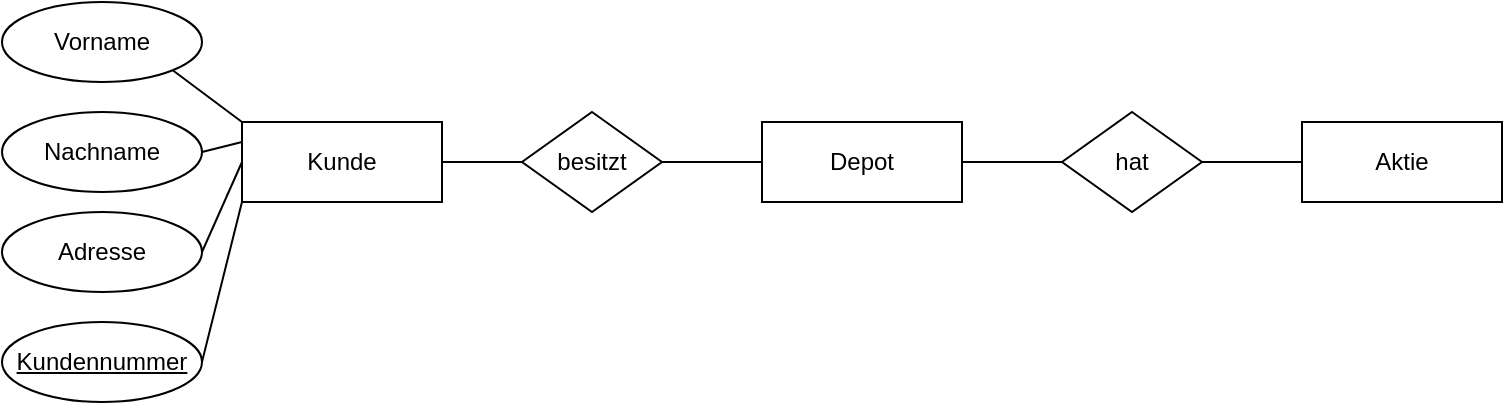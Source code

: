 <mxfile version="21.0.6" type="github">
  <diagram id="R2lEEEUBdFMjLlhIrx00" name="Page-1">
    <mxGraphModel dx="1900" dy="538" grid="1" gridSize="10" guides="1" tooltips="1" connect="1" arrows="1" fold="1" page="1" pageScale="1" pageWidth="850" pageHeight="1100" math="0" shadow="0" extFonts="Permanent Marker^https://fonts.googleapis.com/css?family=Permanent+Marker">
      <root>
        <mxCell id="0" />
        <mxCell id="1" parent="0" />
        <mxCell id="vdkHI9G7JxGMXxnDCx0F-11" style="edgeStyle=orthogonalEdgeStyle;rounded=0;orthogonalLoop=1;jettySize=auto;html=1;exitX=1;exitY=0.5;exitDx=0;exitDy=0;entryX=0;entryY=0.5;entryDx=0;entryDy=0;endArrow=none;endFill=0;" edge="1" parent="1" source="vdkHI9G7JxGMXxnDCx0F-3" target="vdkHI9G7JxGMXxnDCx0F-6">
          <mxGeometry relative="1" as="geometry" />
        </mxCell>
        <mxCell id="vdkHI9G7JxGMXxnDCx0F-3" value="Kunde" style="whiteSpace=wrap;html=1;align=center;" vertex="1" parent="1">
          <mxGeometry x="80" y="130" width="100" height="40" as="geometry" />
        </mxCell>
        <mxCell id="vdkHI9G7JxGMXxnDCx0F-4" value="Aktie" style="whiteSpace=wrap;html=1;align=center;" vertex="1" parent="1">
          <mxGeometry x="610" y="130" width="100" height="40" as="geometry" />
        </mxCell>
        <mxCell id="vdkHI9G7JxGMXxnDCx0F-13" style="edgeStyle=orthogonalEdgeStyle;rounded=0;orthogonalLoop=1;jettySize=auto;html=1;exitX=1;exitY=0.5;exitDx=0;exitDy=0;entryX=0;entryY=0.5;entryDx=0;entryDy=0;endArrow=none;endFill=0;" edge="1" parent="1" source="vdkHI9G7JxGMXxnDCx0F-5" target="vdkHI9G7JxGMXxnDCx0F-10">
          <mxGeometry relative="1" as="geometry" />
        </mxCell>
        <mxCell id="vdkHI9G7JxGMXxnDCx0F-5" value="&lt;div&gt;Depot&lt;/div&gt;" style="whiteSpace=wrap;html=1;align=center;" vertex="1" parent="1">
          <mxGeometry x="340" y="130" width="100" height="40" as="geometry" />
        </mxCell>
        <mxCell id="vdkHI9G7JxGMXxnDCx0F-12" style="edgeStyle=orthogonalEdgeStyle;rounded=0;orthogonalLoop=1;jettySize=auto;html=1;exitX=1;exitY=0.5;exitDx=0;exitDy=0;entryX=0;entryY=0.5;entryDx=0;entryDy=0;endArrow=none;endFill=0;" edge="1" parent="1" source="vdkHI9G7JxGMXxnDCx0F-6" target="vdkHI9G7JxGMXxnDCx0F-5">
          <mxGeometry relative="1" as="geometry" />
        </mxCell>
        <mxCell id="vdkHI9G7JxGMXxnDCx0F-6" value="besitzt" style="shape=rhombus;perimeter=rhombusPerimeter;whiteSpace=wrap;html=1;align=center;" vertex="1" parent="1">
          <mxGeometry x="220" y="125" width="70" height="50" as="geometry" />
        </mxCell>
        <mxCell id="vdkHI9G7JxGMXxnDCx0F-14" style="edgeStyle=orthogonalEdgeStyle;rounded=0;orthogonalLoop=1;jettySize=auto;html=1;exitX=1;exitY=0.5;exitDx=0;exitDy=0;entryX=0;entryY=0.5;entryDx=0;entryDy=0;endArrow=none;endFill=0;" edge="1" parent="1" source="vdkHI9G7JxGMXxnDCx0F-10" target="vdkHI9G7JxGMXxnDCx0F-4">
          <mxGeometry relative="1" as="geometry" />
        </mxCell>
        <mxCell id="vdkHI9G7JxGMXxnDCx0F-10" value="&lt;div&gt;hat&lt;/div&gt;" style="shape=rhombus;perimeter=rhombusPerimeter;whiteSpace=wrap;html=1;align=center;" vertex="1" parent="1">
          <mxGeometry x="490" y="125" width="70" height="50" as="geometry" />
        </mxCell>
        <mxCell id="vdkHI9G7JxGMXxnDCx0F-19" style="rounded=0;orthogonalLoop=1;jettySize=auto;html=1;exitX=1;exitY=1;exitDx=0;exitDy=0;entryX=0;entryY=0;entryDx=0;entryDy=0;endArrow=none;endFill=0;" edge="1" parent="1" source="vdkHI9G7JxGMXxnDCx0F-15" target="vdkHI9G7JxGMXxnDCx0F-3">
          <mxGeometry relative="1" as="geometry" />
        </mxCell>
        <mxCell id="vdkHI9G7JxGMXxnDCx0F-15" value="Vorname" style="ellipse;whiteSpace=wrap;html=1;align=center;" vertex="1" parent="1">
          <mxGeometry x="-40" y="70" width="100" height="40" as="geometry" />
        </mxCell>
        <mxCell id="vdkHI9G7JxGMXxnDCx0F-20" style="rounded=0;orthogonalLoop=1;jettySize=auto;html=1;exitX=1;exitY=0.5;exitDx=0;exitDy=0;entryX=0;entryY=0.25;entryDx=0;entryDy=0;endArrow=none;endFill=0;" edge="1" parent="1" source="vdkHI9G7JxGMXxnDCx0F-16" target="vdkHI9G7JxGMXxnDCx0F-3">
          <mxGeometry relative="1" as="geometry" />
        </mxCell>
        <mxCell id="vdkHI9G7JxGMXxnDCx0F-16" value="&lt;div&gt;Nachname&lt;/div&gt;" style="ellipse;whiteSpace=wrap;html=1;align=center;" vertex="1" parent="1">
          <mxGeometry x="-40" y="125" width="100" height="40" as="geometry" />
        </mxCell>
        <mxCell id="vdkHI9G7JxGMXxnDCx0F-25" style="rounded=0;orthogonalLoop=1;jettySize=auto;html=1;exitX=1;exitY=0.5;exitDx=0;exitDy=0;entryX=0;entryY=1;entryDx=0;entryDy=0;endArrow=none;endFill=0;" edge="1" parent="1" source="vdkHI9G7JxGMXxnDCx0F-17" target="vdkHI9G7JxGMXxnDCx0F-3">
          <mxGeometry relative="1" as="geometry" />
        </mxCell>
        <mxCell id="vdkHI9G7JxGMXxnDCx0F-17" value="&lt;div&gt;&lt;u&gt;Kundennummer&lt;/u&gt;&lt;/div&gt;" style="ellipse;whiteSpace=wrap;html=1;align=center;" vertex="1" parent="1">
          <mxGeometry x="-40" y="230" width="100" height="40" as="geometry" />
        </mxCell>
        <mxCell id="vdkHI9G7JxGMXxnDCx0F-18" value="Adresse" style="ellipse;whiteSpace=wrap;html=1;align=center;" vertex="1" parent="1">
          <mxGeometry x="-40" y="175" width="100" height="40" as="geometry" />
        </mxCell>
        <mxCell id="vdkHI9G7JxGMXxnDCx0F-24" style="rounded=0;orthogonalLoop=1;jettySize=auto;html=1;exitX=1;exitY=0.5;exitDx=0;exitDy=0;entryX=0;entryY=0.5;entryDx=0;entryDy=0;endArrow=none;endFill=0;" edge="1" parent="1" target="vdkHI9G7JxGMXxnDCx0F-3">
          <mxGeometry relative="1" as="geometry">
            <mxPoint x="60" y="195" as="sourcePoint" />
            <mxPoint x="80" y="170" as="targetPoint" />
          </mxGeometry>
        </mxCell>
      </root>
    </mxGraphModel>
  </diagram>
</mxfile>
